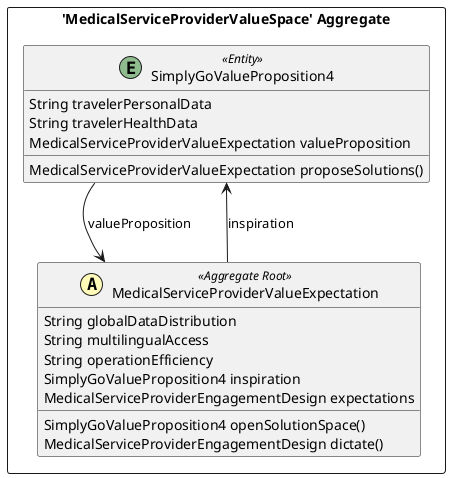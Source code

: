 @startuml

skinparam componentStyle uml2

package "'MedicalServiceProviderValueSpace' Aggregate" <<Rectangle>> {
	class SimplyGoValueProposition4 <<(E,DarkSeaGreen) Entity>> {
		String travelerPersonalData
		String travelerHealthData
		MedicalServiceProviderValueExpectation valueProposition
		MedicalServiceProviderValueExpectation proposeSolutions()
	}
	class MedicalServiceProviderValueExpectation <<(A,#fffab8) Aggregate Root>> {
		String globalDataDistribution
		String multilingualAccess
		String operationEfficiency
		SimplyGoValueProposition4 inspiration
		MedicalServiceProviderEngagementDesign expectations
		SimplyGoValueProposition4 openSolutionSpace()
		MedicalServiceProviderEngagementDesign dictate()
	}
}
SimplyGoValueProposition4 --> MedicalServiceProviderValueExpectation : valueProposition
MedicalServiceProviderValueExpectation --> SimplyGoValueProposition4 : inspiration


@enduml
